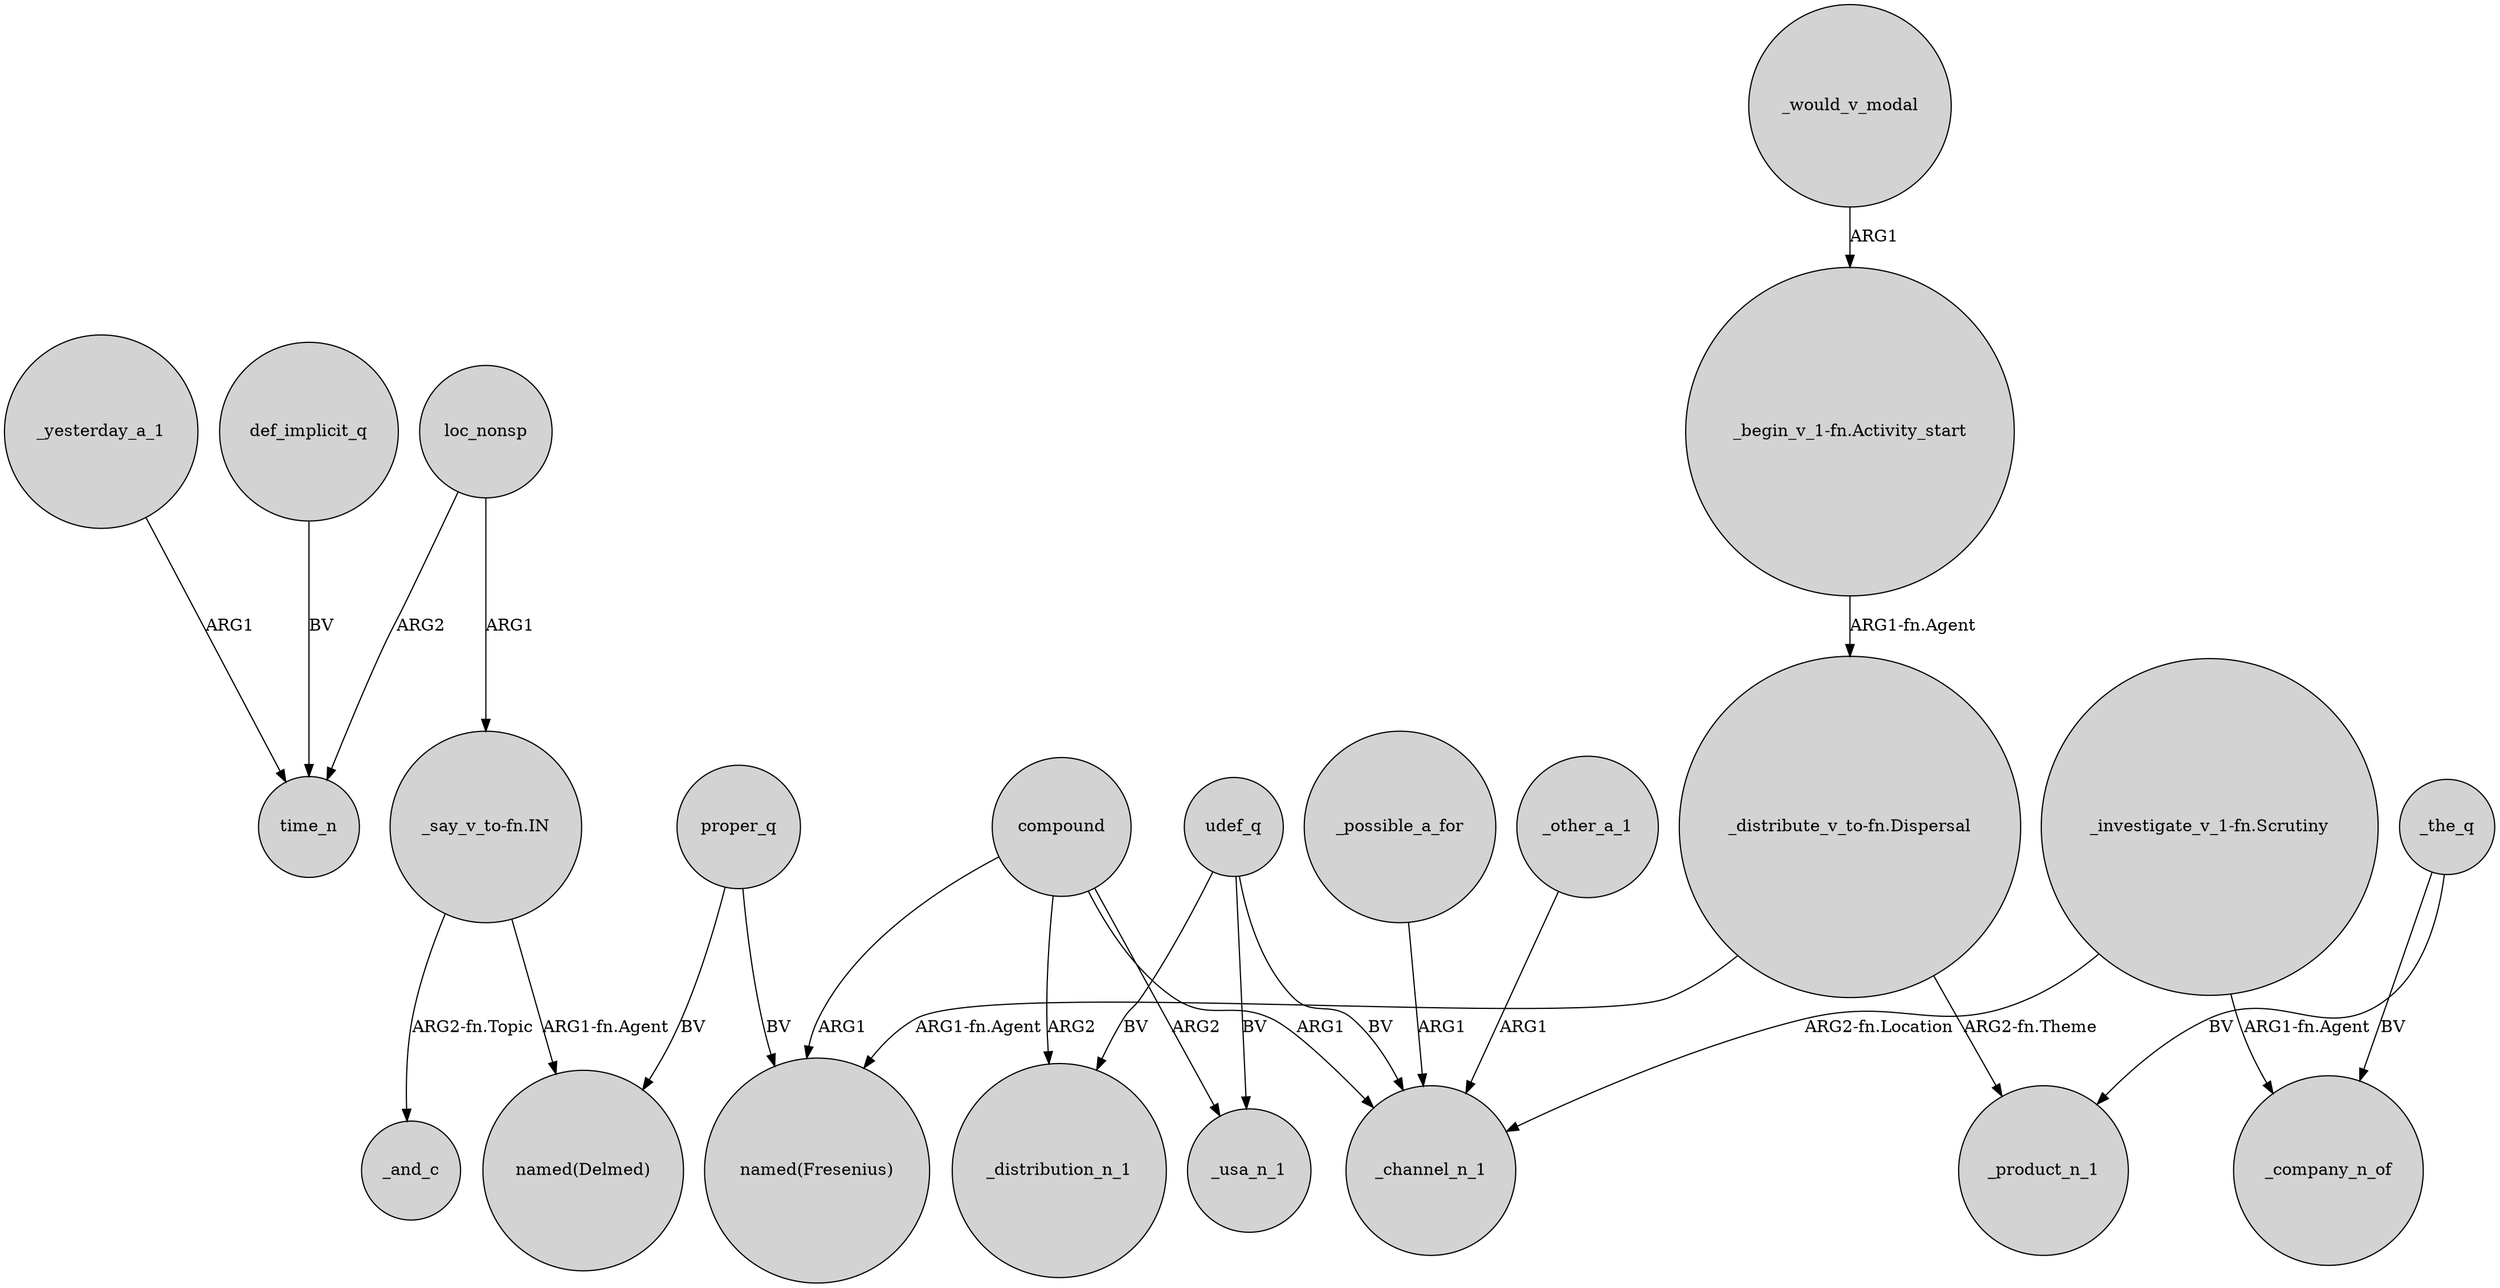 digraph {
	node [shape=circle style=filled]
	_yesterday_a_1 -> time_n [label=ARG1]
	compound -> _distribution_n_1 [label=ARG2]
	"_begin_v_1-fn.Activity_start" -> "_distribute_v_to-fn.Dispersal" [label="ARG1-fn.Agent"]
	"_say_v_to-fn.IN" -> "named(Delmed)" [label="ARG1-fn.Agent"]
	_possible_a_for -> _channel_n_1 [label=ARG1]
	udef_q -> _distribution_n_1 [label=BV]
	compound -> _channel_n_1 [label=ARG1]
	"_distribute_v_to-fn.Dispersal" -> _product_n_1 [label="ARG2-fn.Theme"]
	udef_q -> _usa_n_1 [label=BV]
	_other_a_1 -> _channel_n_1 [label=ARG1]
	loc_nonsp -> time_n [label=ARG2]
	compound -> _usa_n_1 [label=ARG2]
	_the_q -> _company_n_of [label=BV]
	proper_q -> "named(Delmed)" [label=BV]
	compound -> "named(Fresenius)" [label=ARG1]
	"_investigate_v_1-fn.Scrutiny" -> _company_n_of [label="ARG1-fn.Agent"]
	loc_nonsp -> "_say_v_to-fn.IN" [label=ARG1]
	"_say_v_to-fn.IN" -> _and_c [label="ARG2-fn.Topic"]
	proper_q -> "named(Fresenius)" [label=BV]
	_the_q -> _product_n_1 [label=BV]
	"_distribute_v_to-fn.Dispersal" -> "named(Fresenius)" [label="ARG1-fn.Agent"]
	"_investigate_v_1-fn.Scrutiny" -> _channel_n_1 [label="ARG2-fn.Location"]
	_would_v_modal -> "_begin_v_1-fn.Activity_start" [label=ARG1]
	udef_q -> _channel_n_1 [label=BV]
	def_implicit_q -> time_n [label=BV]
}
